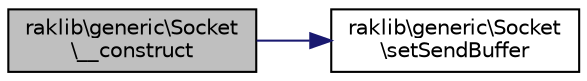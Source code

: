 digraph "raklib\generic\Socket\__construct"
{
 // INTERACTIVE_SVG=YES
 // LATEX_PDF_SIZE
  edge [fontname="Helvetica",fontsize="10",labelfontname="Helvetica",labelfontsize="10"];
  node [fontname="Helvetica",fontsize="10",shape=record];
  rankdir="LR";
  Node1 [label="raklib\\generic\\Socket\l\\__construct",height=0.2,width=0.4,color="black", fillcolor="grey75", style="filled", fontcolor="black",tooltip=" "];
  Node1 -> Node2 [color="midnightblue",fontsize="10",style="solid",fontname="Helvetica"];
  Node2 [label="raklib\\generic\\Socket\l\\setSendBuffer",height=0.2,width=0.4,color="black", fillcolor="white", style="filled",URL="$d9/d5c/classraklib_1_1generic_1_1_socket.html#a36807030f0c66a89488c8f633fd0baa5",tooltip=" "];
}
